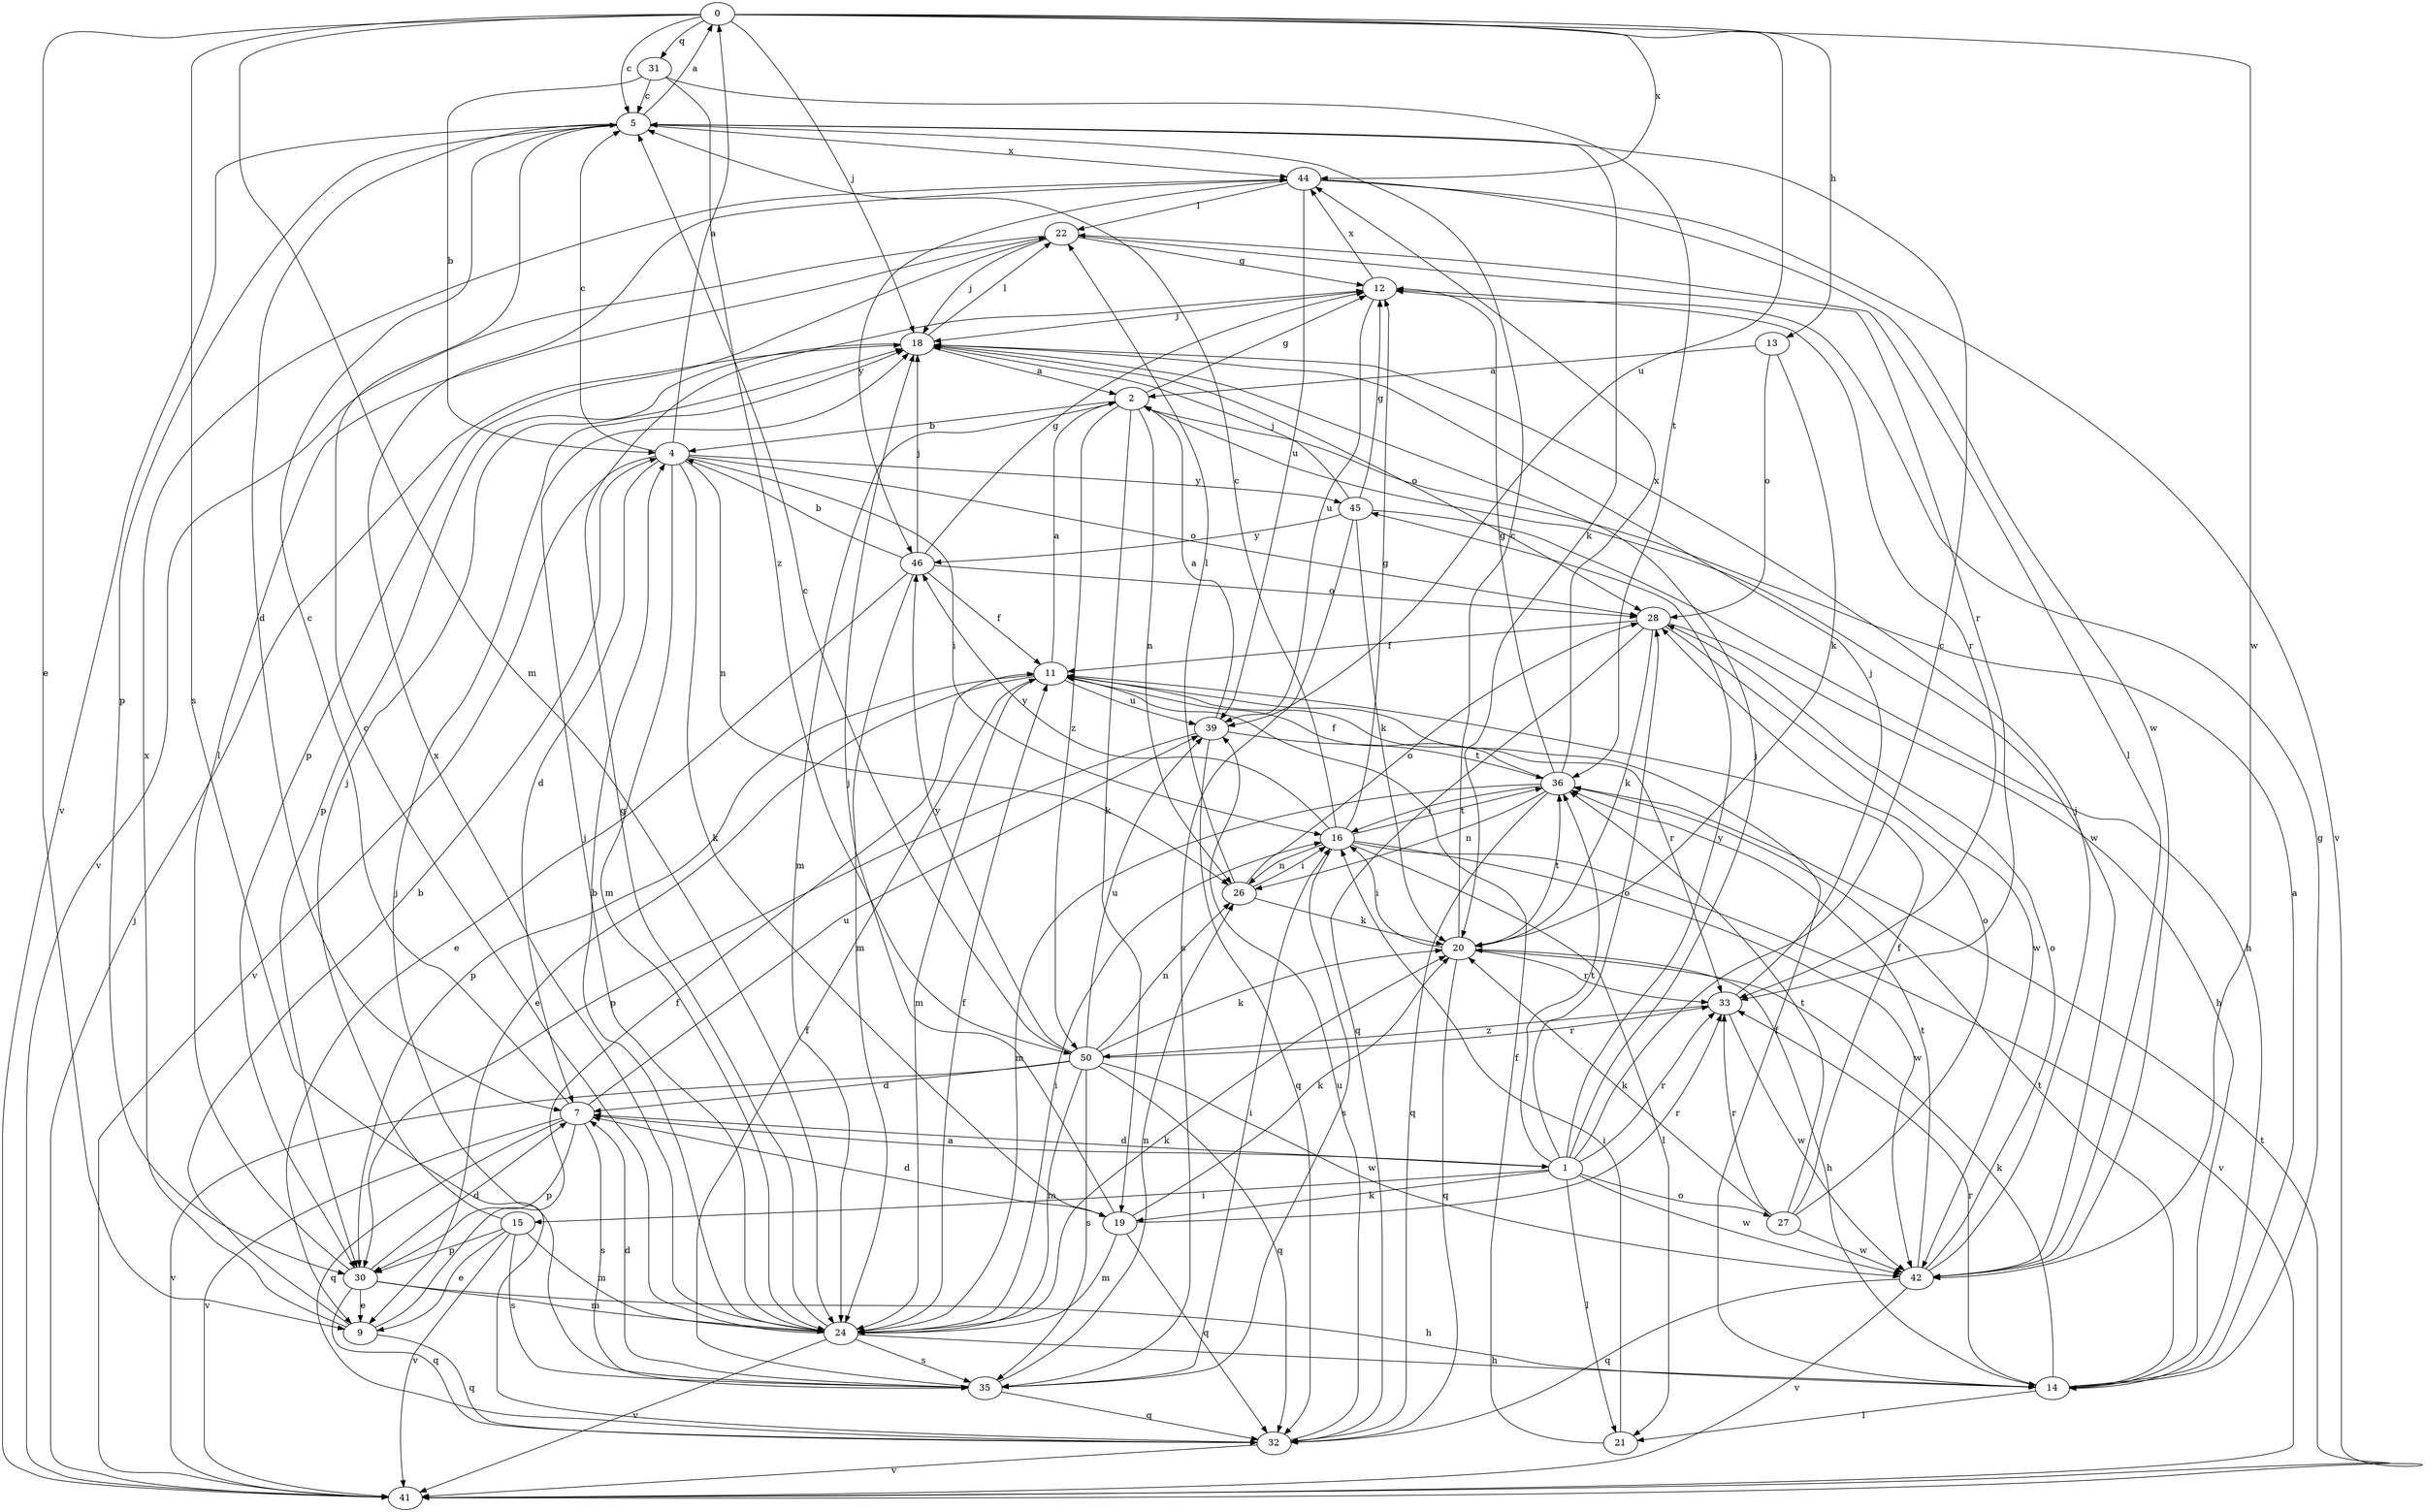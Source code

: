 strict digraph  {
0;
1;
2;
4;
5;
7;
9;
11;
12;
13;
14;
15;
16;
18;
19;
20;
21;
22;
24;
26;
27;
28;
30;
31;
32;
33;
35;
36;
39;
41;
42;
44;
45;
46;
50;
0 -> 5  [label=c];
0 -> 9  [label=e];
0 -> 13  [label=h];
0 -> 18  [label=j];
0 -> 24  [label=m];
0 -> 31  [label=q];
0 -> 35  [label=s];
0 -> 39  [label=u];
0 -> 42  [label=w];
0 -> 44  [label=x];
1 -> 5  [label=c];
1 -> 7  [label=d];
1 -> 15  [label=i];
1 -> 18  [label=j];
1 -> 19  [label=k];
1 -> 21  [label=l];
1 -> 27  [label=o];
1 -> 28  [label=o];
1 -> 33  [label=r];
1 -> 36  [label=t];
1 -> 42  [label=w];
1 -> 45  [label=y];
2 -> 4  [label=b];
2 -> 12  [label=g];
2 -> 19  [label=k];
2 -> 24  [label=m];
2 -> 26  [label=n];
2 -> 42  [label=w];
2 -> 50  [label=z];
4 -> 0  [label=a];
4 -> 5  [label=c];
4 -> 7  [label=d];
4 -> 16  [label=i];
4 -> 19  [label=k];
4 -> 24  [label=m];
4 -> 26  [label=n];
4 -> 28  [label=o];
4 -> 41  [label=v];
4 -> 45  [label=y];
5 -> 0  [label=a];
5 -> 7  [label=d];
5 -> 20  [label=k];
5 -> 30  [label=p];
5 -> 41  [label=v];
5 -> 44  [label=x];
7 -> 1  [label=a];
7 -> 5  [label=c];
7 -> 30  [label=p];
7 -> 32  [label=q];
7 -> 35  [label=s];
7 -> 39  [label=u];
7 -> 41  [label=v];
9 -> 4  [label=b];
9 -> 11  [label=f];
9 -> 32  [label=q];
9 -> 44  [label=x];
11 -> 2  [label=a];
11 -> 9  [label=e];
11 -> 24  [label=m];
11 -> 30  [label=p];
11 -> 33  [label=r];
11 -> 39  [label=u];
12 -> 18  [label=j];
12 -> 33  [label=r];
12 -> 39  [label=u];
12 -> 44  [label=x];
13 -> 2  [label=a];
13 -> 20  [label=k];
13 -> 28  [label=o];
14 -> 2  [label=a];
14 -> 11  [label=f];
14 -> 12  [label=g];
14 -> 20  [label=k];
14 -> 21  [label=l];
14 -> 33  [label=r];
14 -> 36  [label=t];
15 -> 9  [label=e];
15 -> 18  [label=j];
15 -> 24  [label=m];
15 -> 30  [label=p];
15 -> 35  [label=s];
15 -> 41  [label=v];
16 -> 5  [label=c];
16 -> 12  [label=g];
16 -> 21  [label=l];
16 -> 26  [label=n];
16 -> 35  [label=s];
16 -> 36  [label=t];
16 -> 41  [label=v];
16 -> 42  [label=w];
16 -> 46  [label=y];
18 -> 2  [label=a];
18 -> 22  [label=l];
18 -> 28  [label=o];
18 -> 30  [label=p];
19 -> 7  [label=d];
19 -> 18  [label=j];
19 -> 20  [label=k];
19 -> 24  [label=m];
19 -> 32  [label=q];
19 -> 33  [label=r];
20 -> 5  [label=c];
20 -> 14  [label=h];
20 -> 16  [label=i];
20 -> 32  [label=q];
20 -> 33  [label=r];
20 -> 36  [label=t];
21 -> 11  [label=f];
21 -> 16  [label=i];
22 -> 12  [label=g];
22 -> 18  [label=j];
22 -> 30  [label=p];
22 -> 33  [label=r];
22 -> 41  [label=v];
24 -> 4  [label=b];
24 -> 5  [label=c];
24 -> 11  [label=f];
24 -> 12  [label=g];
24 -> 14  [label=h];
24 -> 16  [label=i];
24 -> 18  [label=j];
24 -> 20  [label=k];
24 -> 35  [label=s];
24 -> 41  [label=v];
24 -> 44  [label=x];
26 -> 16  [label=i];
26 -> 20  [label=k];
26 -> 22  [label=l];
26 -> 28  [label=o];
27 -> 11  [label=f];
27 -> 20  [label=k];
27 -> 28  [label=o];
27 -> 33  [label=r];
27 -> 36  [label=t];
27 -> 42  [label=w];
28 -> 11  [label=f];
28 -> 14  [label=h];
28 -> 20  [label=k];
28 -> 32  [label=q];
28 -> 42  [label=w];
30 -> 7  [label=d];
30 -> 9  [label=e];
30 -> 14  [label=h];
30 -> 22  [label=l];
30 -> 24  [label=m];
30 -> 32  [label=q];
31 -> 4  [label=b];
31 -> 5  [label=c];
31 -> 36  [label=t];
31 -> 50  [label=z];
32 -> 18  [label=j];
32 -> 39  [label=u];
32 -> 41  [label=v];
33 -> 18  [label=j];
33 -> 42  [label=w];
33 -> 50  [label=z];
35 -> 7  [label=d];
35 -> 11  [label=f];
35 -> 16  [label=i];
35 -> 26  [label=n];
35 -> 32  [label=q];
36 -> 11  [label=f];
36 -> 12  [label=g];
36 -> 16  [label=i];
36 -> 24  [label=m];
36 -> 26  [label=n];
36 -> 32  [label=q];
36 -> 44  [label=x];
39 -> 2  [label=a];
39 -> 30  [label=p];
39 -> 32  [label=q];
39 -> 36  [label=t];
41 -> 18  [label=j];
41 -> 36  [label=t];
42 -> 18  [label=j];
42 -> 22  [label=l];
42 -> 28  [label=o];
42 -> 32  [label=q];
42 -> 36  [label=t];
42 -> 41  [label=v];
44 -> 22  [label=l];
44 -> 39  [label=u];
44 -> 41  [label=v];
44 -> 42  [label=w];
44 -> 46  [label=y];
45 -> 12  [label=g];
45 -> 14  [label=h];
45 -> 18  [label=j];
45 -> 20  [label=k];
45 -> 35  [label=s];
45 -> 46  [label=y];
46 -> 4  [label=b];
46 -> 9  [label=e];
46 -> 11  [label=f];
46 -> 12  [label=g];
46 -> 18  [label=j];
46 -> 24  [label=m];
46 -> 28  [label=o];
50 -> 5  [label=c];
50 -> 7  [label=d];
50 -> 20  [label=k];
50 -> 24  [label=m];
50 -> 26  [label=n];
50 -> 32  [label=q];
50 -> 33  [label=r];
50 -> 35  [label=s];
50 -> 39  [label=u];
50 -> 41  [label=v];
50 -> 42  [label=w];
50 -> 46  [label=y];
}
